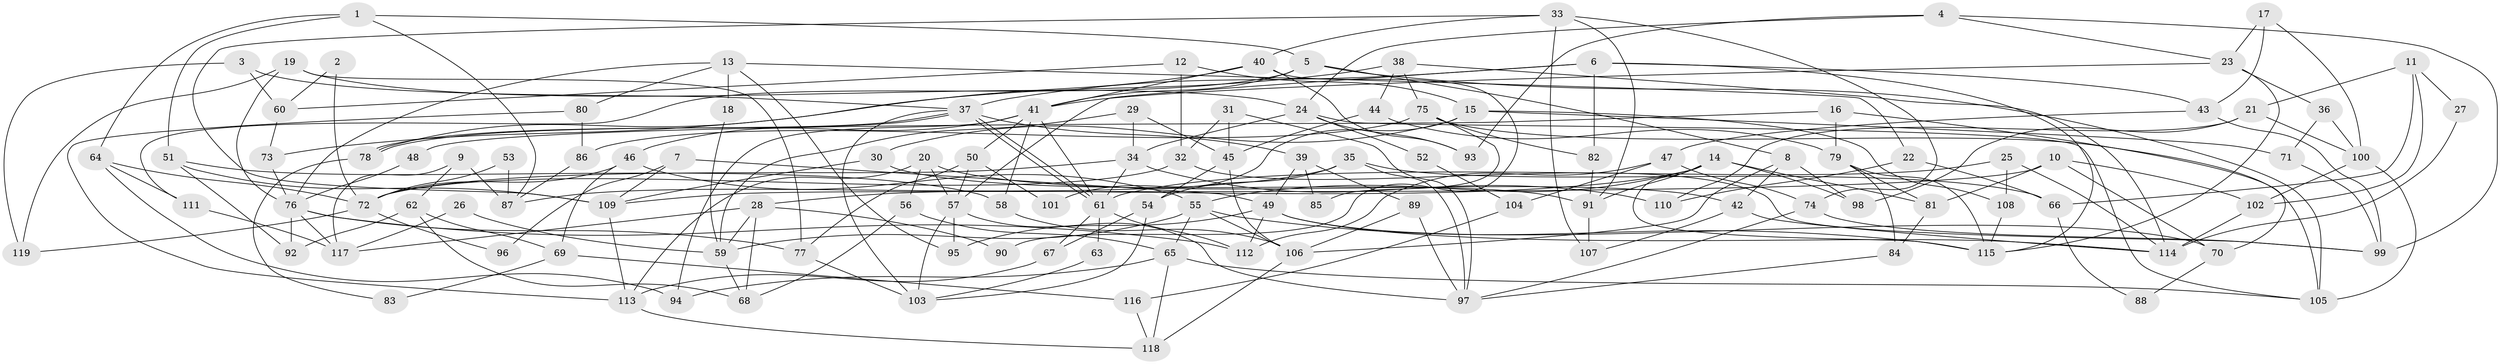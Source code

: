 // Generated by graph-tools (version 1.1) at 2025/15/03/09/25 04:15:09]
// undirected, 119 vertices, 238 edges
graph export_dot {
graph [start="1"]
  node [color=gray90,style=filled];
  1;
  2;
  3;
  4;
  5;
  6;
  7;
  8;
  9;
  10;
  11;
  12;
  13;
  14;
  15;
  16;
  17;
  18;
  19;
  20;
  21;
  22;
  23;
  24;
  25;
  26;
  27;
  28;
  29;
  30;
  31;
  32;
  33;
  34;
  35;
  36;
  37;
  38;
  39;
  40;
  41;
  42;
  43;
  44;
  45;
  46;
  47;
  48;
  49;
  50;
  51;
  52;
  53;
  54;
  55;
  56;
  57;
  58;
  59;
  60;
  61;
  62;
  63;
  64;
  65;
  66;
  67;
  68;
  69;
  70;
  71;
  72;
  73;
  74;
  75;
  76;
  77;
  78;
  79;
  80;
  81;
  82;
  83;
  84;
  85;
  86;
  87;
  88;
  89;
  90;
  91;
  92;
  93;
  94;
  95;
  96;
  97;
  98;
  99;
  100;
  101;
  102;
  103;
  104;
  105;
  106;
  107;
  108;
  109;
  110;
  111;
  112;
  113;
  114;
  115;
  116;
  117;
  118;
  119;
  1 -- 5;
  1 -- 51;
  1 -- 64;
  1 -- 87;
  2 -- 72;
  2 -- 60;
  3 -- 37;
  3 -- 119;
  3 -- 60;
  4 -- 93;
  4 -- 23;
  4 -- 24;
  4 -- 99;
  5 -- 111;
  5 -- 105;
  5 -- 8;
  5 -- 41;
  6 -- 37;
  6 -- 57;
  6 -- 43;
  6 -- 82;
  6 -- 115;
  7 -- 49;
  7 -- 109;
  7 -- 96;
  8 -- 42;
  8 -- 98;
  8 -- 106;
  9 -- 87;
  9 -- 117;
  9 -- 62;
  10 -- 81;
  10 -- 102;
  10 -- 70;
  10 -- 109;
  11 -- 66;
  11 -- 102;
  11 -- 21;
  11 -- 27;
  12 -- 32;
  12 -- 60;
  12 -- 15;
  13 -- 80;
  13 -- 76;
  13 -- 18;
  13 -- 22;
  13 -- 95;
  14 -- 55;
  14 -- 115;
  14 -- 28;
  14 -- 81;
  14 -- 91;
  14 -- 98;
  15 -- 108;
  15 -- 30;
  15 -- 71;
  15 -- 101;
  16 -- 79;
  16 -- 70;
  16 -- 48;
  17 -- 23;
  17 -- 43;
  17 -- 100;
  18 -- 59;
  19 -- 77;
  19 -- 24;
  19 -- 76;
  19 -- 119;
  20 -- 57;
  20 -- 56;
  20 -- 42;
  20 -- 113;
  21 -- 98;
  21 -- 100;
  21 -- 110;
  22 -- 110;
  22 -- 66;
  23 -- 36;
  23 -- 41;
  23 -- 115;
  24 -- 105;
  24 -- 34;
  24 -- 52;
  24 -- 93;
  25 -- 114;
  25 -- 61;
  25 -- 108;
  26 -- 117;
  26 -- 59;
  27 -- 114;
  28 -- 68;
  28 -- 59;
  28 -- 90;
  28 -- 117;
  29 -- 45;
  29 -- 34;
  29 -- 59;
  30 -- 91;
  30 -- 109;
  31 -- 97;
  31 -- 45;
  31 -- 32;
  32 -- 72;
  32 -- 99;
  33 -- 74;
  33 -- 109;
  33 -- 40;
  33 -- 91;
  33 -- 107;
  34 -- 61;
  34 -- 72;
  34 -- 110;
  35 -- 97;
  35 -- 54;
  35 -- 66;
  35 -- 87;
  36 -- 71;
  36 -- 100;
  37 -- 61;
  37 -- 61;
  37 -- 78;
  37 -- 78;
  37 -- 39;
  37 -- 103;
  38 -- 114;
  38 -- 75;
  38 -- 44;
  38 -- 73;
  39 -- 89;
  39 -- 49;
  39 -- 85;
  40 -- 41;
  40 -- 78;
  40 -- 90;
  40 -- 93;
  41 -- 94;
  41 -- 46;
  41 -- 50;
  41 -- 58;
  41 -- 61;
  42 -- 107;
  42 -- 114;
  43 -- 99;
  43 -- 47;
  44 -- 45;
  44 -- 79;
  45 -- 106;
  45 -- 54;
  46 -- 55;
  46 -- 69;
  46 -- 72;
  47 -- 112;
  47 -- 74;
  47 -- 104;
  48 -- 76;
  49 -- 112;
  49 -- 70;
  49 -- 95;
  49 -- 114;
  50 -- 57;
  50 -- 77;
  50 -- 101;
  51 -- 109;
  51 -- 58;
  51 -- 92;
  52 -- 104;
  53 -- 87;
  53 -- 72;
  54 -- 67;
  54 -- 103;
  55 -- 115;
  55 -- 59;
  55 -- 65;
  55 -- 106;
  56 -- 68;
  56 -- 65;
  57 -- 97;
  57 -- 95;
  57 -- 103;
  58 -- 106;
  59 -- 68;
  60 -- 73;
  61 -- 63;
  61 -- 67;
  61 -- 112;
  62 -- 92;
  62 -- 68;
  62 -- 69;
  63 -- 103;
  64 -- 72;
  64 -- 94;
  64 -- 111;
  65 -- 118;
  65 -- 94;
  65 -- 105;
  66 -- 88;
  67 -- 113;
  69 -- 83;
  69 -- 116;
  70 -- 88;
  71 -- 99;
  72 -- 96;
  72 -- 119;
  73 -- 76;
  74 -- 99;
  74 -- 97;
  75 -- 105;
  75 -- 82;
  75 -- 85;
  75 -- 86;
  76 -- 77;
  76 -- 92;
  76 -- 112;
  76 -- 117;
  77 -- 103;
  78 -- 83;
  79 -- 115;
  79 -- 81;
  79 -- 84;
  80 -- 113;
  80 -- 86;
  81 -- 84;
  82 -- 91;
  84 -- 97;
  86 -- 87;
  89 -- 106;
  89 -- 97;
  91 -- 107;
  100 -- 102;
  100 -- 105;
  102 -- 114;
  104 -- 116;
  106 -- 118;
  108 -- 115;
  109 -- 113;
  111 -- 117;
  113 -- 118;
  116 -- 118;
}
